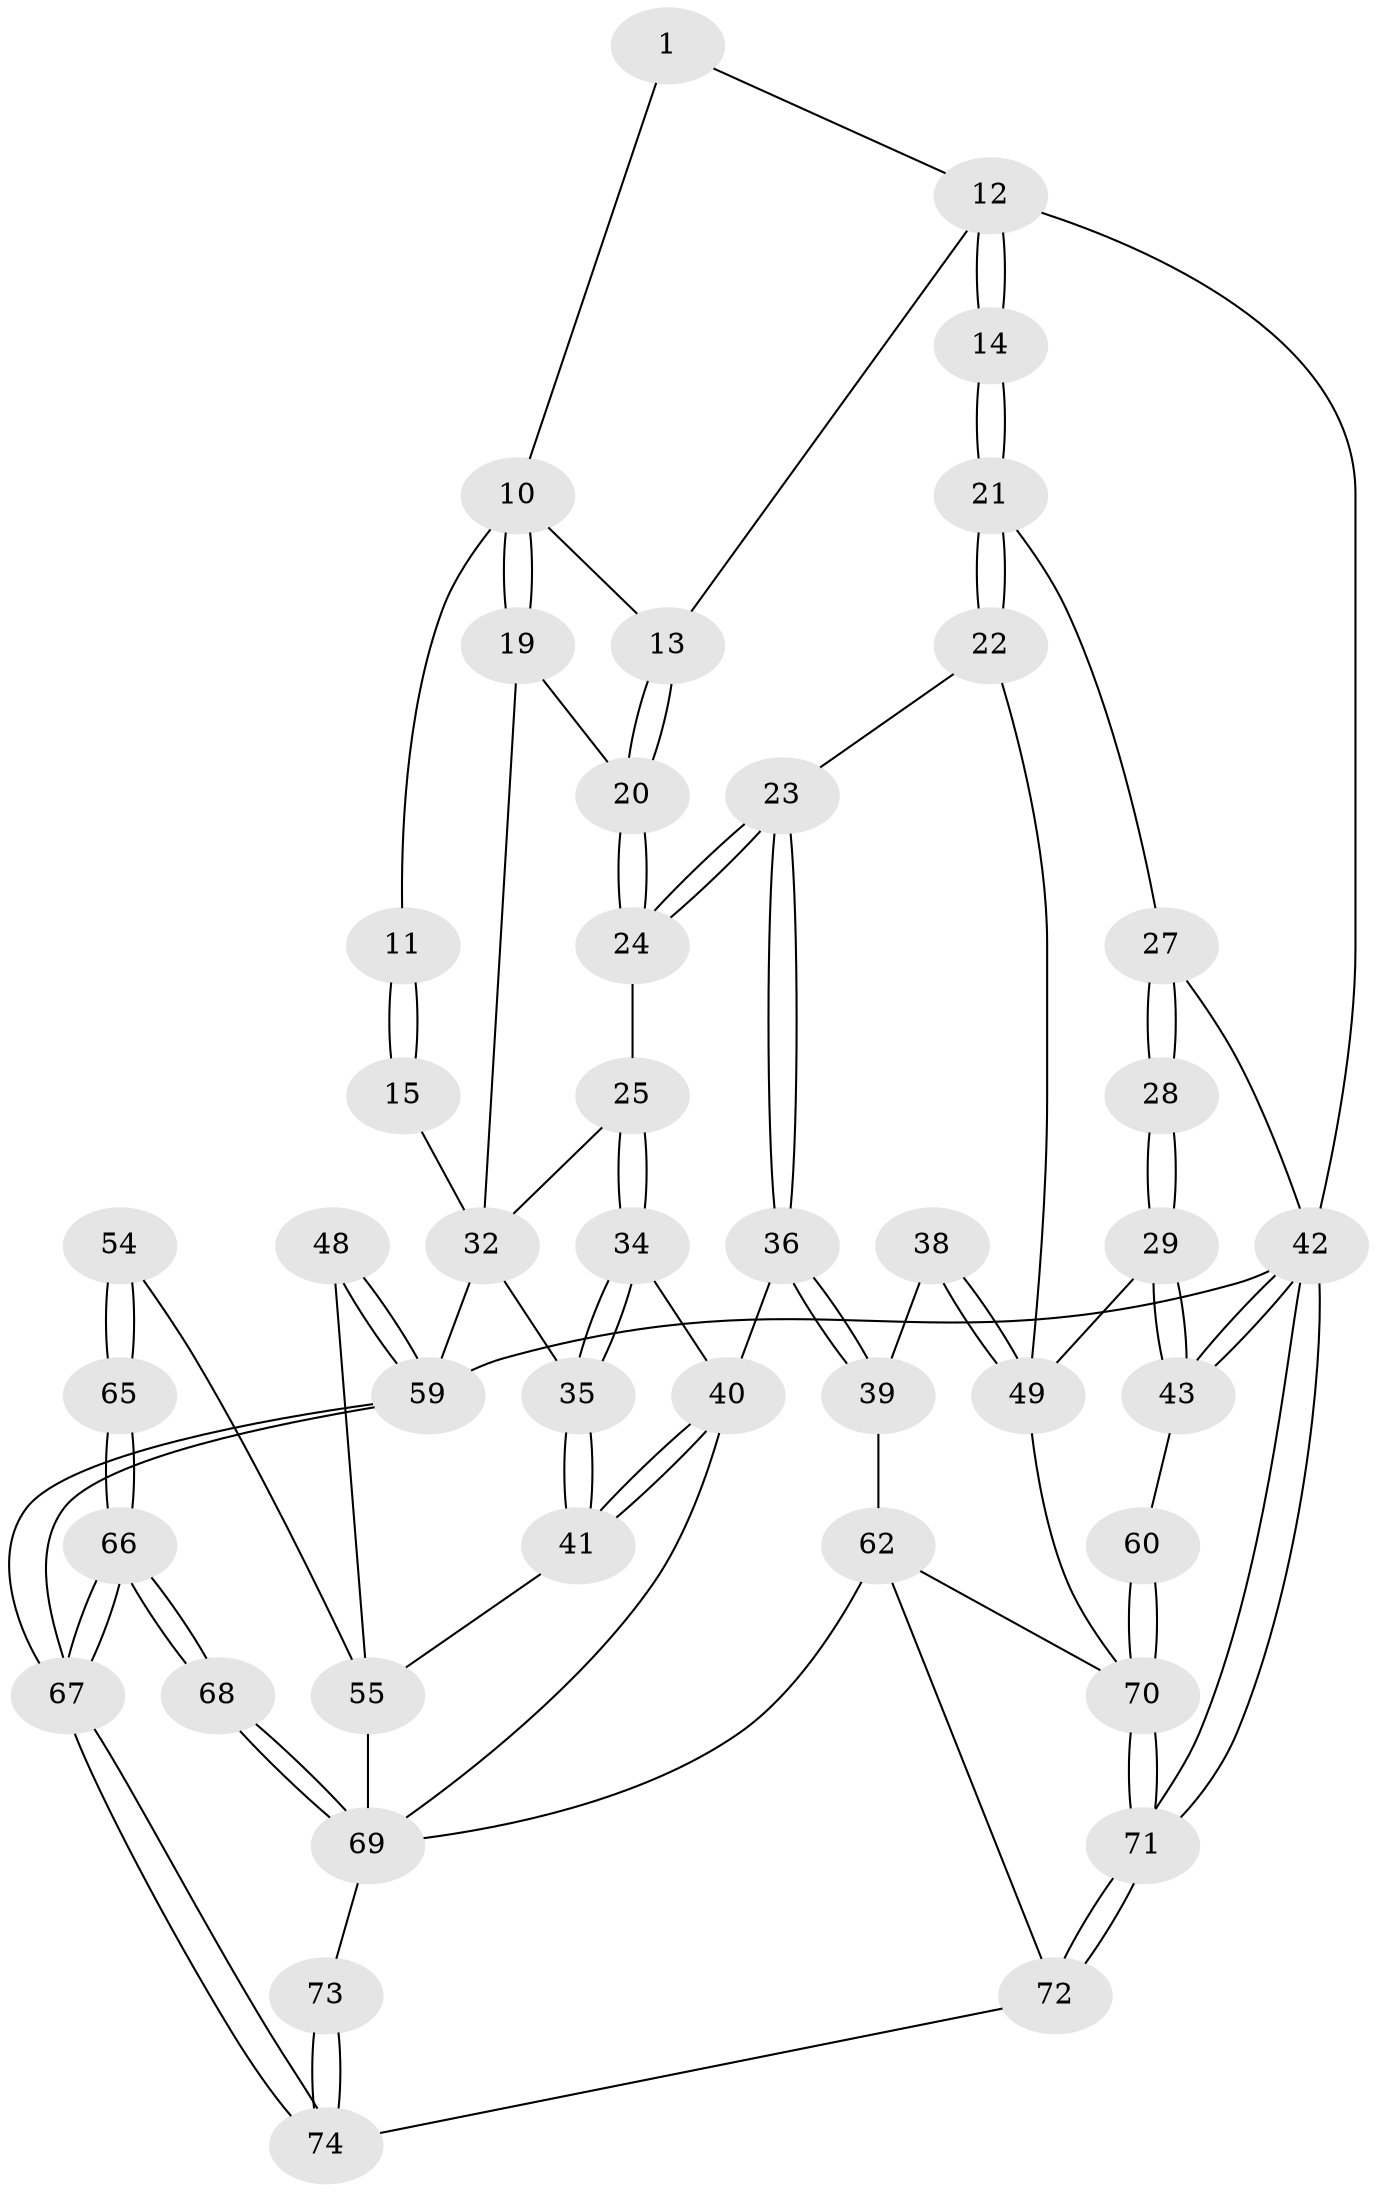 // original degree distribution, {3: 0.04054054054054054, 4: 0.22972972972972974, 6: 0.22972972972972974, 5: 0.5}
// Generated by graph-tools (version 1.1) at 2025/05/03/04/25 22:05:59]
// undirected, 44 vertices, 99 edges
graph export_dot {
graph [start="1"]
  node [color=gray90,style=filled];
  1 [pos="+0.5700548820582342+0"];
  10 [pos="+0.5170507945370045+0.15375678723804675",super="+9"];
  11 [pos="+0.4094416227879401+0.14501968905464996"];
  12 [pos="+0.6536880939215831+0.21950595760251976",super="+3"];
  13 [pos="+0.6048212657564855+0.20393207657606474"];
  14 [pos="+0.7364079094156636+0.28738431681487786"];
  15 [pos="+0.31373497425504604+0.19367084344642635",super="+7+8"];
  19 [pos="+0.4670146564902389+0.25578826201440696"];
  20 [pos="+0.5030200915597404+0.32237386371431664"];
  21 [pos="+0.7404775967917527+0.294836259564792"];
  22 [pos="+0.7121401552539031+0.41874353685640814"];
  23 [pos="+0.6223779438118349+0.45022551039360914"];
  24 [pos="+0.5007372663124593+0.35689089552099873"];
  25 [pos="+0.3344906221316895+0.38236084081376603"];
  27 [pos="+0.7628009969015334+0.2896993615848551",super="+26"];
  28 [pos="+1+0.3623416224056291"];
  29 [pos="+1+0.5581741736644377"];
  32 [pos="+0.037227826736255146+0.39888275900691306",super="+18"];
  34 [pos="+0.3357992431803849+0.4035648019110416"];
  35 [pos="+0.23807989080913908+0.5778926724654306"];
  36 [pos="+0.5522378580003404+0.5346492890950396"];
  38 [pos="+0.6668074120018759+0.6741792906839528"];
  39 [pos="+0.5637164301663221+0.6621145695343728"];
  40 [pos="+0.3357303177519227+0.6469745099580839",super="+37"];
  41 [pos="+0.23872722855913017+0.583136088385071"];
  42 [pos="+1+1",super="+4"];
  43 [pos="+1+0.8743807229929061"];
  48 [pos="+0+0.6472844625639218"];
  49 [pos="+0.7626445857932881+0.7236502405078304",super="+30+31"];
  54 [pos="+0.15264778577609878+0.7946514514087032",super="+53"];
  55 [pos="+0.16284211128252155+0.7934522132992855",super="+52+47"];
  59 [pos="+0+1",super="+5+33"];
  60 [pos="+0.8025051570209547+0.832557950204087"];
  62 [pos="+0.4248119970933845+0.8662140332057259",super="+61+58"];
  65 [pos="+0.11441123408934754+1"];
  66 [pos="+0.11467196466903373+1"];
  67 [pos="+0.0930273979809636+1"];
  68 [pos="+0.16563032253568488+1"];
  69 [pos="+0.2997541424756692+0.9429929233218969",super="+63+64"];
  70 [pos="+0.6801897568725512+1",super="+57+56"];
  71 [pos="+0.6443007386116111+1"];
  72 [pos="+0.5556232925207134+1"];
  73 [pos="+0.3577380238852123+0.9524683865526961"];
  74 [pos="+0.36387175422987605+1"];
  1 -- 10;
  1 -- 12;
  10 -- 11;
  10 -- 19;
  10 -- 19;
  10 -- 13;
  11 -- 15 [weight=2];
  11 -- 15;
  12 -- 13;
  12 -- 14 [weight=2];
  12 -- 14;
  12 -- 42;
  13 -- 20;
  13 -- 20;
  14 -- 21;
  14 -- 21;
  15 -- 32 [weight=2];
  19 -- 20;
  19 -- 32;
  20 -- 24;
  20 -- 24;
  21 -- 22;
  21 -- 22;
  21 -- 27;
  22 -- 23;
  22 -- 49;
  23 -- 24;
  23 -- 24;
  23 -- 36;
  23 -- 36;
  24 -- 25;
  25 -- 34;
  25 -- 34;
  25 -- 32;
  27 -- 28 [weight=2];
  27 -- 28;
  27 -- 42;
  28 -- 29;
  28 -- 29;
  29 -- 43;
  29 -- 43;
  29 -- 49;
  32 -- 35;
  32 -- 59 [weight=2];
  34 -- 35;
  34 -- 35;
  34 -- 40;
  35 -- 41;
  35 -- 41;
  36 -- 39;
  36 -- 39;
  36 -- 40;
  38 -- 39;
  38 -- 49 [weight=2];
  38 -- 49;
  39 -- 62;
  40 -- 41;
  40 -- 41;
  40 -- 69;
  41 -- 55;
  42 -- 43;
  42 -- 43;
  42 -- 71;
  42 -- 71;
  42 -- 59 [weight=2];
  43 -- 60;
  48 -- 59 [weight=2];
  48 -- 59;
  48 -- 55;
  49 -- 70;
  54 -- 55 [weight=2];
  54 -- 65 [weight=2];
  54 -- 65;
  55 -- 69 [weight=2];
  59 -- 67;
  59 -- 67;
  60 -- 70 [weight=2];
  60 -- 70;
  62 -- 72;
  62 -- 69 [weight=2];
  62 -- 70;
  65 -- 66;
  65 -- 66;
  66 -- 67;
  66 -- 67;
  66 -- 68;
  66 -- 68;
  67 -- 74;
  67 -- 74;
  68 -- 69 [weight=2];
  68 -- 69;
  69 -- 73;
  70 -- 71;
  70 -- 71;
  71 -- 72;
  71 -- 72;
  72 -- 74;
  73 -- 74;
  73 -- 74;
}
